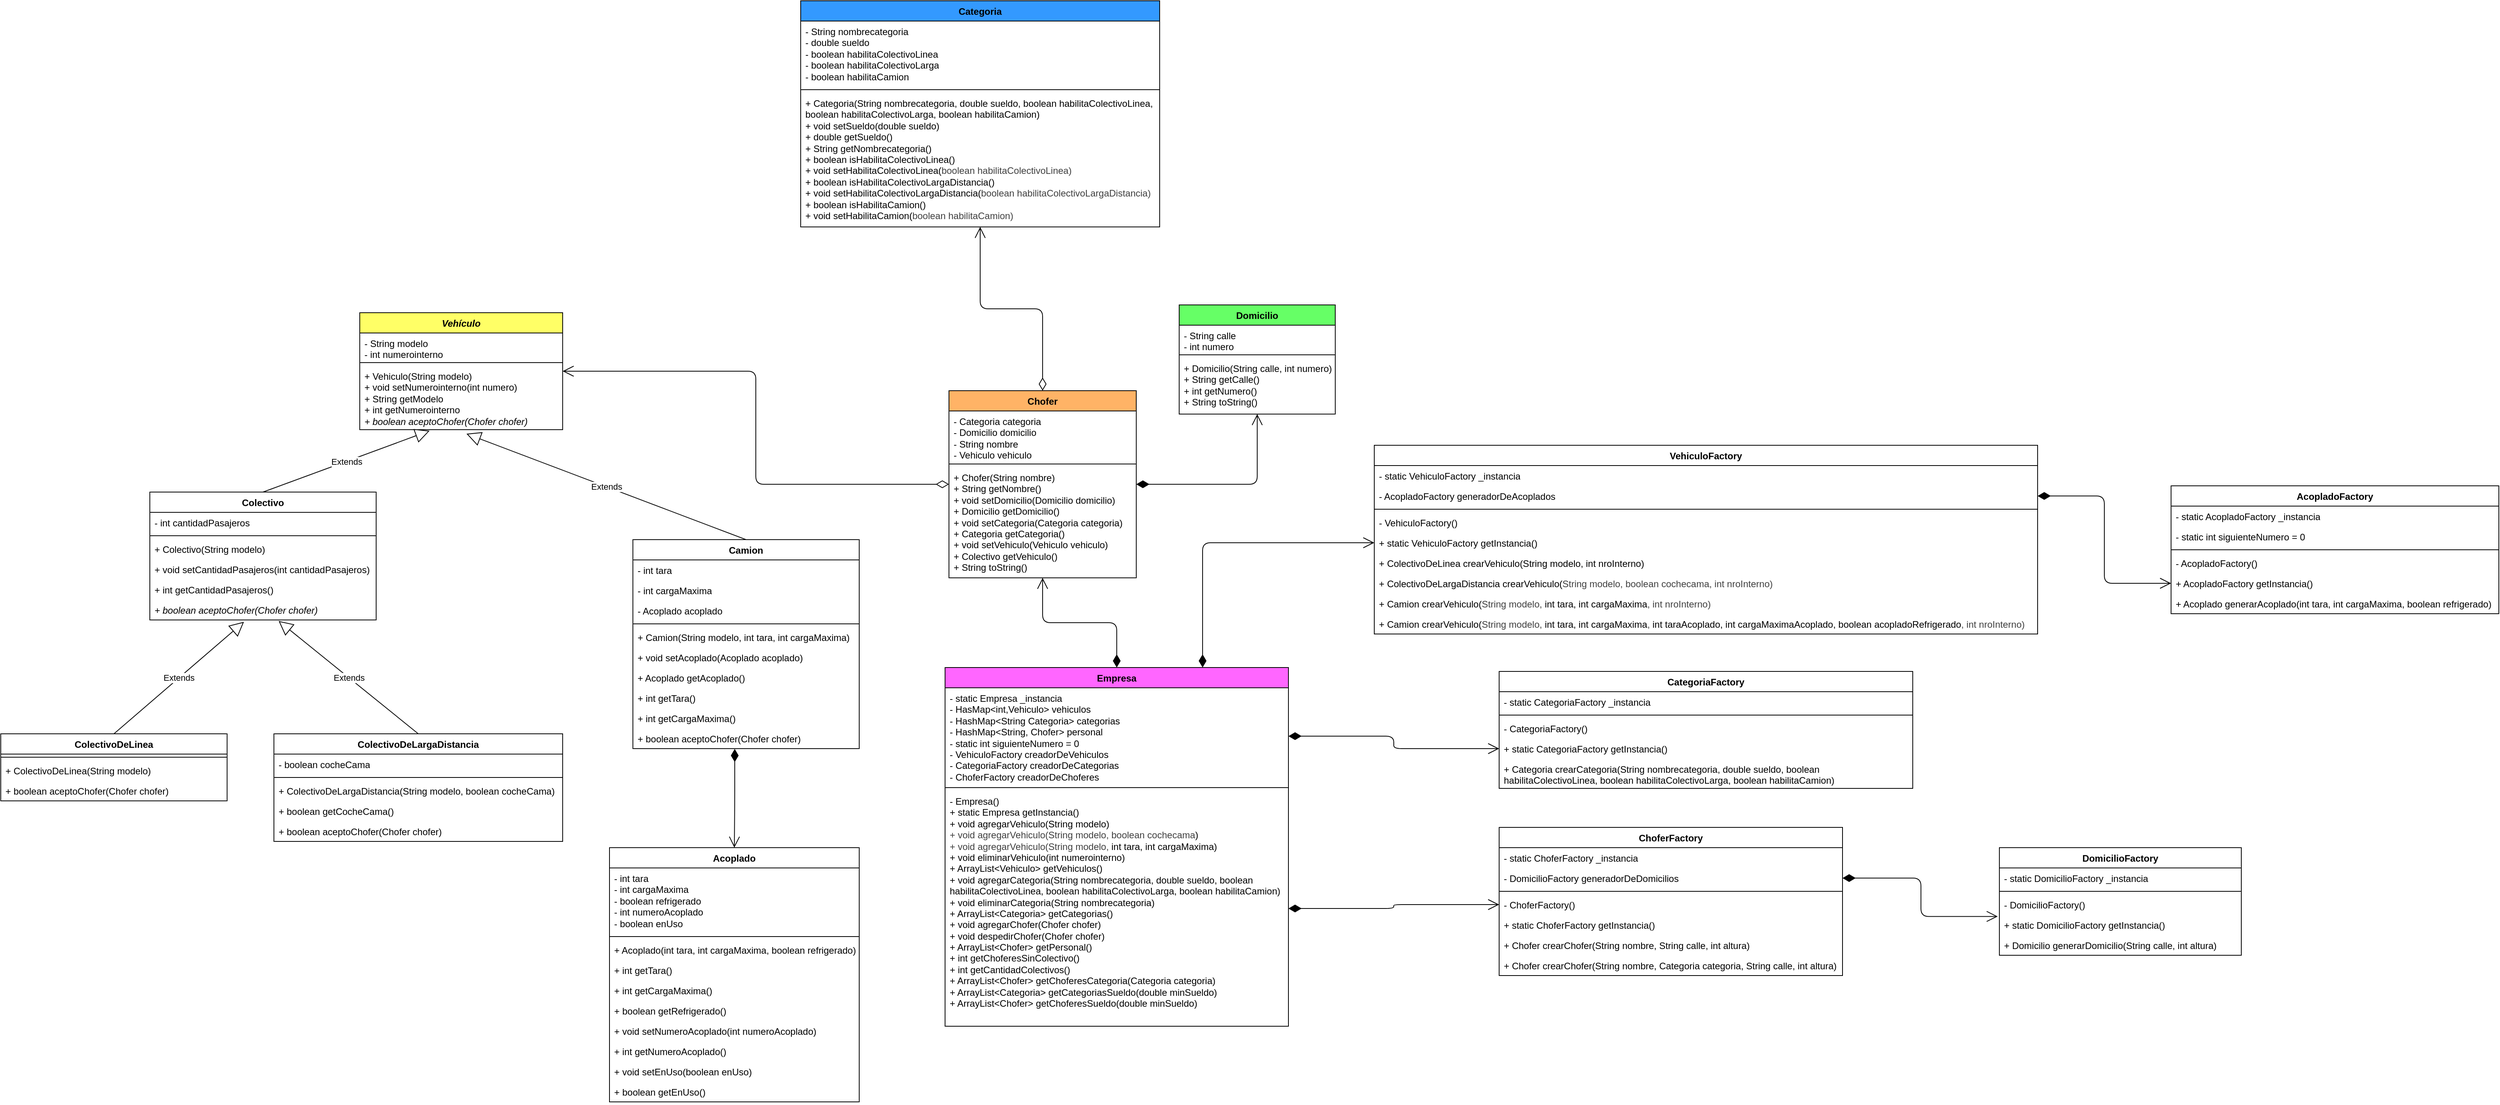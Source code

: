 <mxfile>
    <diagram id="YP5KdScuAsrjVV64DlBZ" name="Página-1">
        <mxGraphModel dx="1202" dy="1504" grid="1" gridSize="10" guides="1" tooltips="1" connect="1" arrows="1" fold="1" page="1" pageScale="1" pageWidth="827" pageHeight="1169" math="0" shadow="0">
            <root>
                <mxCell id="0"/>
                <mxCell id="1" parent="0"/>
                <mxCell id="2" value="&lt;i&gt;Vehículo&lt;/i&gt;" style="swimlane;fontStyle=1;align=center;verticalAlign=top;childLayout=stackLayout;horizontal=1;startSize=26;horizontalStack=0;resizeParent=1;resizeParentMax=0;resizeLast=0;collapsible=1;marginBottom=0;whiteSpace=wrap;html=1;fillColor=#FFFF66;" parent="1" vertex="1">
                    <mxGeometry x="-351" y="-330" width="260" height="150" as="geometry">
                        <mxRectangle x="100" y="100" width="90" height="30" as="alternateBounds"/>
                    </mxGeometry>
                </mxCell>
                <mxCell id="3" value="- String modelo&lt;div&gt;- int numerointerno&lt;/div&gt;" style="text;strokeColor=none;fillColor=none;align=left;verticalAlign=top;spacingLeft=4;spacingRight=4;overflow=hidden;rotatable=0;points=[[0,0.5],[1,0.5]];portConstraint=eastwest;whiteSpace=wrap;html=1;" parent="2" vertex="1">
                    <mxGeometry y="26" width="260" height="34" as="geometry"/>
                </mxCell>
                <mxCell id="4" value="" style="line;strokeWidth=1;fillColor=none;align=left;verticalAlign=middle;spacingTop=-1;spacingLeft=3;spacingRight=3;rotatable=0;labelPosition=right;points=[];portConstraint=eastwest;strokeColor=inherit;" parent="2" vertex="1">
                    <mxGeometry y="60" width="260" height="8" as="geometry"/>
                </mxCell>
                <mxCell id="5" value="+ Vehiculo(String modelo)&lt;div&gt;&lt;font color=&quot;#000000&quot;&gt;+ void setNumerointerno(int numero)&lt;br&gt;&lt;/font&gt;&lt;div&gt;+ String getModelo&lt;/div&gt;&lt;div&gt;+ int getNumerointerno&lt;/div&gt;&lt;/div&gt;&lt;div&gt;&lt;i&gt;+&amp;nbsp;boolean aceptoChofer(Chofer chofer)&lt;/i&gt;&lt;/div&gt;" style="text;strokeColor=none;fillColor=none;align=left;verticalAlign=top;spacingLeft=4;spacingRight=4;overflow=hidden;rotatable=0;points=[[0,0.5],[1,0.5]];portConstraint=eastwest;whiteSpace=wrap;html=1;" parent="2" vertex="1">
                    <mxGeometry y="68" width="260" height="82" as="geometry"/>
                </mxCell>
                <mxCell id="6" value="Categoria" style="swimlane;fontStyle=1;align=center;verticalAlign=top;childLayout=stackLayout;horizontal=1;startSize=26;horizontalStack=0;resizeParent=1;resizeParentMax=0;resizeLast=0;collapsible=1;marginBottom=0;whiteSpace=wrap;html=1;fillColor=#3399FF;" parent="1" vertex="1">
                    <mxGeometry x="214" y="-730" width="460" height="290" as="geometry">
                        <mxRectangle x="390" y="50" width="90" height="30" as="alternateBounds"/>
                    </mxGeometry>
                </mxCell>
                <mxCell id="7" value="- String nombrecategoria&lt;div&gt;- double sueldo&lt;/div&gt;&lt;div&gt;- boolean habilitaColectivoLinea&lt;br&gt;- boolean habilitaColectivoLarga&lt;br&gt;- boolean habilitaCamion&amp;nbsp;&lt;/div&gt;" style="text;strokeColor=none;fillColor=none;align=left;verticalAlign=top;spacingLeft=4;spacingRight=4;overflow=hidden;rotatable=0;points=[[0,0.5],[1,0.5]];portConstraint=eastwest;whiteSpace=wrap;html=1;" parent="6" vertex="1">
                    <mxGeometry y="26" width="460" height="84" as="geometry"/>
                </mxCell>
                <mxCell id="8" value="" style="line;strokeWidth=1;fillColor=none;align=left;verticalAlign=middle;spacingTop=-1;spacingLeft=3;spacingRight=3;rotatable=0;labelPosition=right;points=[];portConstraint=eastwest;strokeColor=inherit;" parent="6" vertex="1">
                    <mxGeometry y="110" width="460" height="8" as="geometry"/>
                </mxCell>
                <mxCell id="9" value="+ Categoria(String nombrecategoria, double sueldo, boolean habilitaColectivoLinea, boolean habilitaColectivoLarga, boolean habilitaCamion)&lt;div&gt;+ void setSueldo(double sueldo)&lt;/div&gt;&lt;div&gt;+ double getSueldo()&lt;/div&gt;&lt;div&gt;+ String getNombrecategoria()&lt;/div&gt;&lt;div&gt;+ boolean isHabilitaColectivoLinea()&lt;/div&gt;&lt;div&gt;+ void setHabilitaColectivoLinea(&lt;span style=&quot;color: rgb(63, 63, 63); background-color: transparent;&quot;&gt;boolean habilitaColectivoLinea)&lt;/span&gt;&lt;/div&gt;&lt;div&gt;&lt;div&gt;+ boolean isHabilitaColectivoLargaDistancia()&lt;/div&gt;&lt;div&gt;+ void setHabilitaColectivoLargaDistancia(&lt;span style=&quot;color: rgb(63, 63, 63); background-color: transparent;&quot;&gt;boolean habilitaColectivoLargaDistancia)&lt;/span&gt;&lt;/div&gt;&lt;/div&gt;&lt;div&gt;&lt;div&gt;+ boolean isHabilitaCamion()&lt;/div&gt;&lt;div&gt;+ void setHabilitaCamion(&lt;span style=&quot;color: rgb(63, 63, 63); background-color: transparent;&quot;&gt;boolean habilitaCamion)&lt;/span&gt;&lt;/div&gt;&lt;/div&gt;" style="text;strokeColor=none;fillColor=none;align=left;verticalAlign=top;spacingLeft=4;spacingRight=4;overflow=hidden;rotatable=0;points=[[0,0.5],[1,0.5]];portConstraint=eastwest;whiteSpace=wrap;html=1;" parent="6" vertex="1">
                    <mxGeometry y="118" width="460" height="172" as="geometry"/>
                </mxCell>
                <mxCell id="10" value="Domicilio" style="swimlane;fontStyle=1;align=center;verticalAlign=top;childLayout=stackLayout;horizontal=1;startSize=26;horizontalStack=0;resizeParent=1;resizeParentMax=0;resizeLast=0;collapsible=1;marginBottom=0;whiteSpace=wrap;html=1;fillColor=#66FF66;" parent="1" vertex="1">
                    <mxGeometry x="699" y="-340" width="200" height="140" as="geometry">
                        <mxRectangle x="699" y="-340" width="90" height="30" as="alternateBounds"/>
                    </mxGeometry>
                </mxCell>
                <mxCell id="11" value="- String calle&lt;div&gt;- int numero&lt;/div&gt;" style="text;strokeColor=none;fillColor=none;align=left;verticalAlign=top;spacingLeft=4;spacingRight=4;overflow=hidden;rotatable=0;points=[[0,0.5],[1,0.5]];portConstraint=eastwest;whiteSpace=wrap;html=1;" parent="10" vertex="1">
                    <mxGeometry y="26" width="200" height="34" as="geometry"/>
                </mxCell>
                <mxCell id="12" value="" style="line;strokeWidth=1;fillColor=none;align=left;verticalAlign=middle;spacingTop=-1;spacingLeft=3;spacingRight=3;rotatable=0;labelPosition=right;points=[];portConstraint=eastwest;strokeColor=inherit;" parent="10" vertex="1">
                    <mxGeometry y="60" width="200" height="8" as="geometry"/>
                </mxCell>
                <mxCell id="13" value="+ Domicilio(String calle, int numero)&lt;div&gt;+ String getCalle()&lt;/div&gt;&lt;div&gt;+ int getNumero()&lt;/div&gt;&lt;div&gt;+ String toString()&lt;/div&gt;" style="text;strokeColor=none;fillColor=none;align=left;verticalAlign=top;spacingLeft=4;spacingRight=4;overflow=hidden;rotatable=0;points=[[0,0.5],[1,0.5]];portConstraint=eastwest;whiteSpace=wrap;html=1;" parent="10" vertex="1">
                    <mxGeometry y="68" width="200" height="72" as="geometry"/>
                </mxCell>
                <mxCell id="14" value="Chofer" style="swimlane;fontStyle=1;align=center;verticalAlign=top;childLayout=stackLayout;horizontal=1;startSize=26;horizontalStack=0;resizeParent=1;resizeParentMax=0;resizeLast=0;collapsible=1;marginBottom=0;whiteSpace=wrap;html=1;fillColor=#FFB366;" parent="1" vertex="1">
                    <mxGeometry x="404" y="-230" width="240" height="240" as="geometry">
                        <mxRectangle x="404" y="-230" width="80" height="30" as="alternateBounds"/>
                    </mxGeometry>
                </mxCell>
                <mxCell id="15" value="- Categoria categoria&lt;div&gt;- Domicilio domicilio&lt;/div&gt;&lt;div&gt;- String nombre&lt;/div&gt;&lt;div&gt;- Vehiculo vehiculo&lt;/div&gt;" style="text;strokeColor=none;fillColor=none;align=left;verticalAlign=top;spacingLeft=4;spacingRight=4;overflow=hidden;rotatable=0;points=[[0,0.5],[1,0.5]];portConstraint=eastwest;whiteSpace=wrap;html=1;" parent="14" vertex="1">
                    <mxGeometry y="26" width="240" height="64" as="geometry"/>
                </mxCell>
                <mxCell id="16" value="" style="line;strokeWidth=1;fillColor=none;align=left;verticalAlign=middle;spacingTop=-1;spacingLeft=3;spacingRight=3;rotatable=0;labelPosition=right;points=[];portConstraint=eastwest;strokeColor=inherit;" parent="14" vertex="1">
                    <mxGeometry y="90" width="240" height="8" as="geometry"/>
                </mxCell>
                <mxCell id="17" value="+ Chofer(String nombre)&lt;div&gt;+ String getNombre()&lt;/div&gt;&lt;div&gt;+ void setDomicilio(Domicilio domicilio)&lt;/div&gt;&lt;div&gt;+ Domicilio getDomicilio()&lt;/div&gt;&lt;div&gt;+ void setCategoria(Categoria categoria)&lt;/div&gt;&lt;div&gt;+ Categoria getCategoria()&lt;/div&gt;&lt;div&gt;+ void setVehiculo(Vehiculo vehiculo)&lt;/div&gt;&lt;div&gt;+ Colectivo getVehiculo()&lt;/div&gt;&lt;div&gt;+ String toString()&lt;/div&gt;" style="text;strokeColor=none;fillColor=none;align=left;verticalAlign=top;spacingLeft=4;spacingRight=4;overflow=hidden;rotatable=0;points=[[0,0.5],[1,0.5]];portConstraint=eastwest;whiteSpace=wrap;html=1;" parent="14" vertex="1">
                    <mxGeometry y="98" width="240" height="142" as="geometry"/>
                </mxCell>
                <mxCell id="18" value="Empresa" style="swimlane;fontStyle=1;align=center;verticalAlign=top;childLayout=stackLayout;horizontal=1;startSize=26;horizontalStack=0;resizeParent=1;resizeParentMax=0;resizeLast=0;collapsible=1;marginBottom=0;whiteSpace=wrap;html=1;fillColor=#FF66FF;" parent="1" vertex="1">
                    <mxGeometry x="399" y="125" width="440" height="460" as="geometry">
                        <mxRectangle x="130" y="555" width="90" height="30" as="alternateBounds"/>
                    </mxGeometry>
                </mxCell>
                <mxCell id="19" value="- static Empresa _instancia&lt;div&gt;- HasMap&amp;lt;int,Vehiculo&amp;gt; vehiculos&lt;/div&gt;&lt;div&gt;- HashMap&amp;lt;String Categoria&amp;gt; categorias&lt;/div&gt;&lt;div&gt;- HashMap&amp;lt;String, Chofer&amp;gt; personal&lt;/div&gt;&lt;div&gt;- static int siguienteNumero = 0&lt;/div&gt;&lt;div&gt;- VehiculoFactory creadorDeVehiculos&lt;/div&gt;&lt;div&gt;- CategoriaFactory creadorDeCategorias&lt;/div&gt;&lt;div&gt;- ChoferFactory creadorDeChoferes&lt;/div&gt;" style="text;strokeColor=none;fillColor=none;align=left;verticalAlign=top;spacingLeft=4;spacingRight=4;overflow=hidden;rotatable=0;points=[[0,0.5],[1,0.5]];portConstraint=eastwest;whiteSpace=wrap;html=1;" parent="18" vertex="1">
                    <mxGeometry y="26" width="440" height="124" as="geometry"/>
                </mxCell>
                <mxCell id="20" value="" style="line;strokeWidth=1;fillColor=none;align=left;verticalAlign=middle;spacingTop=-1;spacingLeft=3;spacingRight=3;rotatable=0;labelPosition=right;points=[];portConstraint=eastwest;strokeColor=inherit;" parent="18" vertex="1">
                    <mxGeometry y="150" width="440" height="8" as="geometry"/>
                </mxCell>
                <mxCell id="21" value="- Empresa()&lt;div&gt;&lt;font color=&quot;#000000&quot;&gt;+ static Empresa getInstancia()&lt;br&gt;&lt;/font&gt;&lt;div&gt;+ void agregarVehiculo(String modelo)&lt;/div&gt;&lt;div&gt;&lt;span style=&quot;color: rgb(63, 63, 63);&quot;&gt;+ void agregarVehiculo(String modelo, boolean cochecama&lt;/span&gt;&lt;span style=&quot;background-color: transparent;&quot;&gt;)&lt;/span&gt;&lt;/div&gt;&lt;div&gt;&lt;span style=&quot;color: rgb(63, 63, 63);&quot;&gt;&lt;span style=&quot;color: rgb(63, 63, 63);&quot;&gt;+ void agregarVehiculo(String modelo,&amp;nbsp;&lt;span style=&quot;color: rgb(0, 0, 0);&quot;&gt;int tara, int cargaMaxima&lt;/span&gt;&lt;/span&gt;&lt;/span&gt;&lt;span style=&quot;background-color: transparent;&quot;&gt;)&lt;/span&gt;&lt;/div&gt;&lt;div&gt;+ void eliminarVehiculo(int numerointerno)&lt;/div&gt;&lt;div&gt;+ ArrayList&amp;lt;Vehiculo&amp;gt; getVehiculos()&lt;/div&gt;&lt;div&gt;+ void agregarCategoria(&lt;span style=&quot;color: rgb(0, 0, 0);&quot;&gt;String nombrecategoria, double sueldo, boolean habilitaColectivoLinea, boolean habilitaColectivoLarga, boolean habilitaCamion&lt;/span&gt;)&lt;/div&gt;&lt;div&gt;+ void eliminarCategoria(String nombrecategoria)&lt;/div&gt;&lt;div&gt;+ ArrayList&amp;lt;Categoria&amp;gt; getCategorias()&lt;/div&gt;&lt;div&gt;+ void agregarChofer(Chofer chofer)&lt;/div&gt;&lt;div&gt;+ void despedirChofer(Chofer chofer)&lt;/div&gt;&lt;div&gt;+ ArrayList&amp;lt;Chofer&amp;gt; getPersonal()&lt;/div&gt;&lt;div&gt;+ int getChoferesSinColectivo()&lt;/div&gt;&lt;div&gt;+ int getCantidadColectivos()&lt;/div&gt;&lt;div&gt;+ ArrayList&amp;lt;Chofer&amp;gt; getChoferesCategoria(Categoria categoria)&lt;/div&gt;&lt;div&gt;+ ArrayList&amp;lt;Categoria&amp;gt; getCategoriasSueldo(double minSueldo)&lt;/div&gt;&lt;div&gt;+ ArrayList&amp;lt;Chofer&amp;gt; getChoferesSueldo(double minSueldo)&lt;/div&gt;&lt;/div&gt;" style="text;strokeColor=none;fillColor=none;align=left;verticalAlign=top;spacingLeft=4;spacingRight=4;overflow=hidden;rotatable=0;points=[[0,0.5],[1,0.5]];portConstraint=eastwest;whiteSpace=wrap;html=1;" parent="18" vertex="1">
                    <mxGeometry y="158" width="440" height="302" as="geometry"/>
                </mxCell>
                <mxCell id="22" value="" style="endArrow=open;html=1;endSize=12;startArrow=diamondThin;startSize=14;startFill=0;edgeStyle=orthogonalEdgeStyle;align=left;verticalAlign=bottom;entryX=0.5;entryY=1;entryDx=0;entryDy=0;exitX=0.5;exitY=0;exitDx=0;exitDy=0;" parent="1" source="14" target="6" edge="1">
                    <mxGeometry x="-1" y="3" relative="1" as="geometry">
                        <mxPoint x="359" y="-260" as="sourcePoint"/>
                        <mxPoint x="399" y="-190" as="targetPoint"/>
                    </mxGeometry>
                </mxCell>
                <mxCell id="23" value="" style="endArrow=open;html=1;endSize=12;startArrow=diamondThin;startSize=14;startFill=0;edgeStyle=orthogonalEdgeStyle;align=left;verticalAlign=bottom;entryX=1;entryY=0.5;entryDx=0;entryDy=0;exitX=0;exitY=0.5;exitDx=0;exitDy=0;" parent="1" source="14" target="2" edge="1">
                    <mxGeometry x="-1" y="3" relative="1" as="geometry">
                        <mxPoint x="79" y="-190" as="sourcePoint"/>
                        <mxPoint x="239" y="-190" as="targetPoint"/>
                    </mxGeometry>
                </mxCell>
                <mxCell id="24" value="" style="endArrow=open;html=1;endSize=12;startArrow=diamondThin;startSize=14;startFill=1;edgeStyle=orthogonalEdgeStyle;align=left;verticalAlign=bottom;entryX=0.5;entryY=1;entryDx=0;entryDy=0;exitX=1;exitY=0.5;exitDx=0;exitDy=0;" parent="1" source="14" target="10" edge="1">
                    <mxGeometry x="-1" y="3" relative="1" as="geometry">
                        <mxPoint x="339" y="-190" as="sourcePoint"/>
                        <mxPoint x="499" y="-190" as="targetPoint"/>
                    </mxGeometry>
                </mxCell>
                <mxCell id="25" value="" style="endArrow=open;html=1;endSize=12;startArrow=diamondThin;startSize=14;startFill=1;edgeStyle=orthogonalEdgeStyle;align=left;verticalAlign=bottom;exitX=0.5;exitY=0;exitDx=0;exitDy=0;entryX=0.5;entryY=1;entryDx=0;entryDy=0;" parent="1" source="18" target="14" edge="1">
                    <mxGeometry x="-1" y="3" relative="1" as="geometry">
                        <mxPoint x="219" y="-230" as="sourcePoint"/>
                        <mxPoint x="379" y="-230" as="targetPoint"/>
                    </mxGeometry>
                </mxCell>
                <mxCell id="26" value="ColectivoDeLinea" style="swimlane;fontStyle=1;align=center;verticalAlign=top;childLayout=stackLayout;horizontal=1;startSize=26;horizontalStack=0;resizeParent=1;resizeParentMax=0;resizeLast=0;collapsible=1;marginBottom=0;whiteSpace=wrap;html=1;" parent="1" vertex="1">
                    <mxGeometry x="-811" y="210" width="290" height="86" as="geometry"/>
                </mxCell>
                <mxCell id="28" value="" style="line;strokeWidth=1;fillColor=none;align=left;verticalAlign=middle;spacingTop=-1;spacingLeft=3;spacingRight=3;rotatable=0;labelPosition=right;points=[];portConstraint=eastwest;strokeColor=inherit;" parent="26" vertex="1">
                    <mxGeometry y="26" width="290" height="8" as="geometry"/>
                </mxCell>
                <mxCell id="31" value="+ ColectivoDeLinea(String modelo)" style="text;strokeColor=none;fillColor=none;align=left;verticalAlign=top;spacingLeft=4;spacingRight=4;overflow=hidden;rotatable=0;points=[[0,0.5],[1,0.5]];portConstraint=eastwest;whiteSpace=wrap;html=1;" parent="26" vertex="1">
                    <mxGeometry y="34" width="290" height="26" as="geometry"/>
                </mxCell>
                <mxCell id="29" value="+ boolean aceptoChofer(Chofer chofer)" style="text;strokeColor=none;fillColor=none;align=left;verticalAlign=top;spacingLeft=4;spacingRight=4;overflow=hidden;rotatable=0;points=[[0,0.5],[1,0.5]];portConstraint=eastwest;whiteSpace=wrap;html=1;" parent="26" vertex="1">
                    <mxGeometry y="60" width="290" height="26" as="geometry"/>
                </mxCell>
                <mxCell id="30" value="Extends" style="endArrow=block;endSize=16;endFill=0;html=1;exitX=0.5;exitY=0;exitDx=0;exitDy=0;entryX=0.416;entryY=1.091;entryDx=0;entryDy=0;entryPerimeter=0;" parent="1" source="26" target="122" edge="1">
                    <mxGeometry width="160" relative="1" as="geometry">
                        <mxPoint x="-281" y="-110" as="sourcePoint"/>
                        <mxPoint x="-620" y="50" as="targetPoint"/>
                    </mxGeometry>
                </mxCell>
                <mxCell id="34" value="ColectivoDeLargaDistancia" style="swimlane;fontStyle=1;align=center;verticalAlign=top;childLayout=stackLayout;horizontal=1;startSize=26;horizontalStack=0;resizeParent=1;resizeParentMax=0;resizeLast=0;collapsible=1;marginBottom=0;whiteSpace=wrap;html=1;" parent="1" vertex="1">
                    <mxGeometry x="-461" y="210" width="370" height="138" as="geometry"/>
                </mxCell>
                <mxCell id="35" value="- boolean cocheCama" style="text;strokeColor=none;fillColor=none;align=left;verticalAlign=top;spacingLeft=4;spacingRight=4;overflow=hidden;rotatable=0;points=[[0,0.5],[1,0.5]];portConstraint=eastwest;whiteSpace=wrap;html=1;" parent="34" vertex="1">
                    <mxGeometry y="26" width="370" height="26" as="geometry"/>
                </mxCell>
                <mxCell id="36" value="" style="line;strokeWidth=1;fillColor=none;align=left;verticalAlign=middle;spacingTop=-1;spacingLeft=3;spacingRight=3;rotatable=0;labelPosition=right;points=[];portConstraint=eastwest;strokeColor=inherit;" parent="34" vertex="1">
                    <mxGeometry y="52" width="370" height="8" as="geometry"/>
                </mxCell>
                <mxCell id="37" value="+ ColectivoDeLargaDistancia(String modelo, boolean cocheCama)" style="text;strokeColor=none;fillColor=none;align=left;verticalAlign=top;spacingLeft=4;spacingRight=4;overflow=hidden;rotatable=0;points=[[0,0.5],[1,0.5]];portConstraint=eastwest;whiteSpace=wrap;html=1;" parent="34" vertex="1">
                    <mxGeometry y="60" width="370" height="26" as="geometry"/>
                </mxCell>
                <mxCell id="44" value="&lt;span style=&quot;color: rgb(0, 0, 0);&quot;&gt;+ boolean getCocheCama()&lt;/span&gt;" style="text;strokeColor=none;fillColor=none;align=left;verticalAlign=top;spacingLeft=4;spacingRight=4;overflow=hidden;rotatable=0;points=[[0,0.5],[1,0.5]];portConstraint=eastwest;whiteSpace=wrap;html=1;" parent="34" vertex="1">
                    <mxGeometry y="86" width="370" height="26" as="geometry"/>
                </mxCell>
                <mxCell id="40" value="+ boolean aceptoChofer(Chofer chofer)" style="text;strokeColor=none;fillColor=none;align=left;verticalAlign=top;spacingLeft=4;spacingRight=4;overflow=hidden;rotatable=0;points=[[0,0.5],[1,0.5]];portConstraint=eastwest;whiteSpace=wrap;html=1;" parent="34" vertex="1">
                    <mxGeometry y="112" width="370" height="26" as="geometry"/>
                </mxCell>
                <mxCell id="41" value="Extends" style="endArrow=block;endSize=16;endFill=0;html=1;exitX=0.5;exitY=0;exitDx=0;exitDy=0;entryX=0.569;entryY=1.048;entryDx=0;entryDy=0;entryPerimeter=0;" parent="1" source="34" target="122" edge="1">
                    <mxGeometry width="160" relative="1" as="geometry">
                        <mxPoint x="-351" y="-90" as="sourcePoint"/>
                        <mxPoint x="-370" y="50" as="targetPoint"/>
                    </mxGeometry>
                </mxCell>
                <mxCell id="45" value="Camion" style="swimlane;fontStyle=1;align=center;verticalAlign=top;childLayout=stackLayout;horizontal=1;startSize=26;horizontalStack=0;resizeParent=1;resizeParentMax=0;resizeLast=0;collapsible=1;marginBottom=0;whiteSpace=wrap;html=1;" parent="1" vertex="1">
                    <mxGeometry x="-1" y="-39" width="290" height="268" as="geometry"/>
                </mxCell>
                <mxCell id="46" value="- int tara" style="text;strokeColor=none;fillColor=none;align=left;verticalAlign=top;spacingLeft=4;spacingRight=4;overflow=hidden;rotatable=0;points=[[0,0.5],[1,0.5]];portConstraint=eastwest;whiteSpace=wrap;html=1;" parent="45" vertex="1">
                    <mxGeometry y="26" width="290" height="26" as="geometry"/>
                </mxCell>
                <mxCell id="49" value="- int cargaMaxima" style="text;strokeColor=none;fillColor=none;align=left;verticalAlign=top;spacingLeft=4;spacingRight=4;overflow=hidden;rotatable=0;points=[[0,0.5],[1,0.5]];portConstraint=eastwest;whiteSpace=wrap;html=1;" parent="45" vertex="1">
                    <mxGeometry y="52" width="290" height="26" as="geometry"/>
                </mxCell>
                <mxCell id="51" value="- Acoplado acoplado" style="text;strokeColor=none;fillColor=none;align=left;verticalAlign=top;spacingLeft=4;spacingRight=4;overflow=hidden;rotatable=0;points=[[0,0.5],[1,0.5]];portConstraint=eastwest;whiteSpace=wrap;html=1;" parent="45" vertex="1">
                    <mxGeometry y="78" width="290" height="26" as="geometry"/>
                </mxCell>
                <mxCell id="47" value="" style="line;strokeWidth=1;fillColor=none;align=left;verticalAlign=middle;spacingTop=-1;spacingLeft=3;spacingRight=3;rotatable=0;labelPosition=right;points=[];portConstraint=eastwest;strokeColor=inherit;" parent="45" vertex="1">
                    <mxGeometry y="104" width="290" height="8" as="geometry"/>
                </mxCell>
                <mxCell id="48" value="+ Camion(String modelo, int tara, int cargaMaxima)" style="text;strokeColor=none;fillColor=none;align=left;verticalAlign=top;spacingLeft=4;spacingRight=4;overflow=hidden;rotatable=0;points=[[0,0.5],[1,0.5]];portConstraint=eastwest;whiteSpace=wrap;html=1;" parent="45" vertex="1">
                    <mxGeometry y="112" width="290" height="26" as="geometry"/>
                </mxCell>
                <mxCell id="58" value="+ void setAcoplado(Acoplado acoplado)" style="text;strokeColor=none;fillColor=none;align=left;verticalAlign=top;spacingLeft=4;spacingRight=4;overflow=hidden;rotatable=0;points=[[0,0.5],[1,0.5]];portConstraint=eastwest;whiteSpace=wrap;html=1;" parent="45" vertex="1">
                    <mxGeometry y="138" width="290" height="26" as="geometry"/>
                </mxCell>
                <mxCell id="60" value="+ Acoplado getAcoplado()" style="text;strokeColor=none;fillColor=none;align=left;verticalAlign=top;spacingLeft=4;spacingRight=4;overflow=hidden;rotatable=0;points=[[0,0.5],[1,0.5]];portConstraint=eastwest;whiteSpace=wrap;html=1;" parent="45" vertex="1">
                    <mxGeometry y="164" width="290" height="26" as="geometry"/>
                </mxCell>
                <mxCell id="61" value="+ int getTara()" style="text;strokeColor=none;fillColor=none;align=left;verticalAlign=top;spacingLeft=4;spacingRight=4;overflow=hidden;rotatable=0;points=[[0,0.5],[1,0.5]];portConstraint=eastwest;whiteSpace=wrap;html=1;" parent="45" vertex="1">
                    <mxGeometry y="190" width="290" height="26" as="geometry"/>
                </mxCell>
                <mxCell id="64" value="+ int getCargaMaxima()" style="text;strokeColor=none;fillColor=none;align=left;verticalAlign=top;spacingLeft=4;spacingRight=4;overflow=hidden;rotatable=0;points=[[0,0.5],[1,0.5]];portConstraint=eastwest;whiteSpace=wrap;html=1;" parent="45" vertex="1">
                    <mxGeometry y="216" width="290" height="26" as="geometry"/>
                </mxCell>
                <mxCell id="63" value="&lt;span style=&quot;color: rgb(0, 0, 0);&quot;&gt;+ boolean aceptoChofer(Chofer chofer)&lt;/span&gt;" style="text;strokeColor=none;fillColor=none;align=left;verticalAlign=top;spacingLeft=4;spacingRight=4;overflow=hidden;rotatable=0;points=[[0,0.5],[1,0.5]];portConstraint=eastwest;whiteSpace=wrap;html=1;" parent="45" vertex="1">
                    <mxGeometry y="242" width="290" height="26" as="geometry"/>
                </mxCell>
                <mxCell id="52" value="Extends" style="endArrow=block;endSize=16;endFill=0;html=1;exitX=0.5;exitY=0;exitDx=0;exitDy=0;entryX=0.526;entryY=1.064;entryDx=0;entryDy=0;entryPerimeter=0;" parent="1" source="45" target="5" edge="1">
                    <mxGeometry width="160" relative="1" as="geometry">
                        <mxPoint x="9" y="-160" as="sourcePoint"/>
                        <mxPoint x="169" y="-160" as="targetPoint"/>
                    </mxGeometry>
                </mxCell>
                <mxCell id="53" value="Acoplado" style="swimlane;fontStyle=1;align=center;verticalAlign=top;childLayout=stackLayout;horizontal=1;startSize=26;horizontalStack=0;resizeParent=1;resizeParentMax=0;resizeLast=0;collapsible=1;marginBottom=0;whiteSpace=wrap;html=1;" parent="1" vertex="1">
                    <mxGeometry x="-31" y="356" width="320" height="326" as="geometry"/>
                </mxCell>
                <mxCell id="54" value="- int tara&lt;div&gt;- int cargaMaxima&lt;br&gt;- boolean refrigerado&lt;br&gt;- int numeroAcoplado&lt;br&gt;- boolean enUso&lt;br&gt;&lt;/div&gt;" style="text;strokeColor=none;fillColor=none;align=left;verticalAlign=top;spacingLeft=4;spacingRight=4;overflow=hidden;rotatable=0;points=[[0,0.5],[1,0.5]];portConstraint=eastwest;whiteSpace=wrap;html=1;" parent="53" vertex="1">
                    <mxGeometry y="26" width="320" height="84" as="geometry"/>
                </mxCell>
                <mxCell id="55" value="" style="line;strokeWidth=1;fillColor=none;align=left;verticalAlign=middle;spacingTop=-1;spacingLeft=3;spacingRight=3;rotatable=0;labelPosition=right;points=[];portConstraint=eastwest;strokeColor=inherit;" parent="53" vertex="1">
                    <mxGeometry y="110" width="320" height="8" as="geometry"/>
                </mxCell>
                <mxCell id="65" value="+ Acoplado(int tara, int cargaMaxima, boolean refrigerado)" style="text;strokeColor=none;fillColor=none;align=left;verticalAlign=top;spacingLeft=4;spacingRight=4;overflow=hidden;rotatable=0;points=[[0,0.5],[1,0.5]];portConstraint=eastwest;whiteSpace=wrap;html=1;" parent="53" vertex="1">
                    <mxGeometry y="118" width="320" height="26" as="geometry"/>
                </mxCell>
                <mxCell id="66" value="+ int getTara()" style="text;strokeColor=none;fillColor=none;align=left;verticalAlign=top;spacingLeft=4;spacingRight=4;overflow=hidden;rotatable=0;points=[[0,0.5],[1,0.5]];portConstraint=eastwest;whiteSpace=wrap;html=1;" parent="53" vertex="1">
                    <mxGeometry y="144" width="320" height="26" as="geometry"/>
                </mxCell>
                <mxCell id="67" value="+ int getCargaMaxima()" style="text;strokeColor=none;fillColor=none;align=left;verticalAlign=top;spacingLeft=4;spacingRight=4;overflow=hidden;rotatable=0;points=[[0,0.5],[1,0.5]];portConstraint=eastwest;whiteSpace=wrap;html=1;" parent="53" vertex="1">
                    <mxGeometry y="170" width="320" height="26" as="geometry"/>
                </mxCell>
                <mxCell id="68" value="+ boolean getRefrigerado()" style="text;strokeColor=none;fillColor=none;align=left;verticalAlign=top;spacingLeft=4;spacingRight=4;overflow=hidden;rotatable=0;points=[[0,0.5],[1,0.5]];portConstraint=eastwest;whiteSpace=wrap;html=1;" parent="53" vertex="1">
                    <mxGeometry y="196" width="320" height="26" as="geometry"/>
                </mxCell>
                <mxCell id="69" value="+ void setNumeroAcoplado(int numeroAcoplado)" style="text;strokeColor=none;fillColor=none;align=left;verticalAlign=top;spacingLeft=4;spacingRight=4;overflow=hidden;rotatable=0;points=[[0,0.5],[1,0.5]];portConstraint=eastwest;whiteSpace=wrap;html=1;" parent="53" vertex="1">
                    <mxGeometry y="222" width="320" height="26" as="geometry"/>
                </mxCell>
                <mxCell id="70" value="+ int getNumeroAcoplado()" style="text;strokeColor=none;fillColor=none;align=left;verticalAlign=top;spacingLeft=4;spacingRight=4;overflow=hidden;rotatable=0;points=[[0,0.5],[1,0.5]];portConstraint=eastwest;whiteSpace=wrap;html=1;" parent="53" vertex="1">
                    <mxGeometry y="248" width="320" height="26" as="geometry"/>
                </mxCell>
                <mxCell id="71" value="+ void setEnUso(boolean enUso)" style="text;strokeColor=none;fillColor=none;align=left;verticalAlign=top;spacingLeft=4;spacingRight=4;overflow=hidden;rotatable=0;points=[[0,0.5],[1,0.5]];portConstraint=eastwest;whiteSpace=wrap;html=1;" parent="53" vertex="1">
                    <mxGeometry y="274" width="320" height="26" as="geometry"/>
                </mxCell>
                <mxCell id="56" value="+ boolean getEnUso()" style="text;strokeColor=none;fillColor=none;align=left;verticalAlign=top;spacingLeft=4;spacingRight=4;overflow=hidden;rotatable=0;points=[[0,0.5],[1,0.5]];portConstraint=eastwest;whiteSpace=wrap;html=1;" parent="53" vertex="1">
                    <mxGeometry y="300" width="320" height="26" as="geometry"/>
                </mxCell>
                <mxCell id="57" value="" style="endArrow=open;html=1;endSize=12;startArrow=diamondThin;startSize=14;startFill=1;edgeStyle=orthogonalEdgeStyle;align=left;verticalAlign=bottom;entryX=0.5;entryY=0;entryDx=0;entryDy=0;exitX=0.45;exitY=1.013;exitDx=0;exitDy=0;exitPerimeter=0;" parent="1" source="63" target="53" edge="1">
                    <mxGeometry x="-1" y="3" relative="1" as="geometry">
                        <mxPoint x="119" y="280" as="sourcePoint"/>
                        <mxPoint x="179" y="140" as="targetPoint"/>
                    </mxGeometry>
                </mxCell>
                <mxCell id="72" value="VehiculoFactory" style="swimlane;fontStyle=1;align=center;verticalAlign=top;childLayout=stackLayout;horizontal=1;startSize=26;horizontalStack=0;resizeParent=1;resizeParentMax=0;resizeLast=0;collapsible=1;marginBottom=0;whiteSpace=wrap;html=1;" parent="1" vertex="1">
                    <mxGeometry x="949" y="-160" width="850" height="242" as="geometry"/>
                </mxCell>
                <mxCell id="73" value="- static VehiculoFactory _instancia" style="text;strokeColor=none;fillColor=none;align=left;verticalAlign=top;spacingLeft=4;spacingRight=4;overflow=hidden;rotatable=0;points=[[0,0.5],[1,0.5]];portConstraint=eastwest;whiteSpace=wrap;html=1;" parent="72" vertex="1">
                    <mxGeometry y="26" width="850" height="26" as="geometry"/>
                </mxCell>
                <mxCell id="105" value="- AcopladoFactory generadorDeAcoplados" style="text;strokeColor=none;fillColor=none;align=left;verticalAlign=top;spacingLeft=4;spacingRight=4;overflow=hidden;rotatable=0;points=[[0,0.5],[1,0.5]];portConstraint=eastwest;whiteSpace=wrap;html=1;" parent="72" vertex="1">
                    <mxGeometry y="52" width="850" height="26" as="geometry"/>
                </mxCell>
                <mxCell id="74" value="" style="line;strokeWidth=1;fillColor=none;align=left;verticalAlign=middle;spacingTop=-1;spacingLeft=3;spacingRight=3;rotatable=0;labelPosition=right;points=[];portConstraint=eastwest;strokeColor=inherit;" parent="72" vertex="1">
                    <mxGeometry y="78" width="850" height="8" as="geometry"/>
                </mxCell>
                <mxCell id="75" value="- VehiculoFactory()" style="text;strokeColor=none;fillColor=none;align=left;verticalAlign=top;spacingLeft=4;spacingRight=4;overflow=hidden;rotatable=0;points=[[0,0.5],[1,0.5]];portConstraint=eastwest;whiteSpace=wrap;html=1;" parent="72" vertex="1">
                    <mxGeometry y="86" width="850" height="26" as="geometry"/>
                </mxCell>
                <mxCell id="76" value="+ static VehiculoFactory getInstancia()" style="text;strokeColor=none;fillColor=none;align=left;verticalAlign=top;spacingLeft=4;spacingRight=4;overflow=hidden;rotatable=0;points=[[0,0.5],[1,0.5]];portConstraint=eastwest;whiteSpace=wrap;html=1;" parent="72" vertex="1">
                    <mxGeometry y="112" width="850" height="26" as="geometry"/>
                </mxCell>
                <mxCell id="77" value="+ ColectivoDeLinea crearVehiculo(String modelo, int nroInterno)" style="text;strokeColor=none;fillColor=none;align=left;verticalAlign=top;spacingLeft=4;spacingRight=4;overflow=hidden;rotatable=0;points=[[0,0.5],[1,0.5]];portConstraint=eastwest;whiteSpace=wrap;html=1;" parent="72" vertex="1">
                    <mxGeometry y="138" width="850" height="26" as="geometry"/>
                </mxCell>
                <mxCell id="78" value="+ ColectivoDeLargaDistancia crearVehiculo(&lt;span style=&quot;color: rgb(63, 63, 63);&quot;&gt;String modelo, boolean cochecama&lt;/span&gt;&lt;span style=&quot;background-color: transparent; color: rgb(63, 63, 63);&quot;&gt;, int nroInterno&lt;/span&gt;&lt;span style=&quot;color: rgb(63, 63, 63); background-color: transparent;&quot;&gt;)&lt;/span&gt;" style="text;strokeColor=none;fillColor=none;align=left;verticalAlign=top;spacingLeft=4;spacingRight=4;overflow=hidden;rotatable=0;points=[[0,0.5],[1,0.5]];portConstraint=eastwest;whiteSpace=wrap;html=1;" parent="72" vertex="1">
                    <mxGeometry y="164" width="850" height="26" as="geometry"/>
                </mxCell>
                <mxCell id="79" value="+ Camion crearVehiculo(&lt;span style=&quot;color: rgb(63, 63, 63);&quot;&gt;String modelo,&lt;/span&gt;&lt;span style=&quot;color: rgb(63, 63, 63); background-color: transparent;&quot;&gt;&lt;span style=&quot;color: rgb(63, 63, 63);&quot;&gt;&lt;span style=&quot;color: rgb(63, 63, 63);&quot;&gt;&amp;nbsp;&lt;span style=&quot;color: rgb(0, 0, 0);&quot;&gt;int tara, int cargaMaxima&lt;/span&gt;&lt;/span&gt;&lt;/span&gt;&lt;span style=&quot;background-color: transparent; color: rgb(63, 63, 63);&quot;&gt;, int nroInterno&lt;/span&gt;)&lt;/span&gt;" style="text;strokeColor=none;fillColor=none;align=left;verticalAlign=top;spacingLeft=4;spacingRight=4;overflow=hidden;rotatable=0;points=[[0,0.5],[1,0.5]];portConstraint=eastwest;whiteSpace=wrap;html=1;" parent="72" vertex="1">
                    <mxGeometry y="190" width="850" height="26" as="geometry"/>
                </mxCell>
                <mxCell id="106" value="+ Camion crearVehiculo(&lt;span style=&quot;color: rgb(63, 63, 63);&quot;&gt;String modelo,&lt;/span&gt;&lt;span style=&quot;color: rgb(63, 63, 63); background-color: transparent;&quot;&gt;&lt;span style=&quot;color: rgb(63, 63, 63);&quot;&gt;&lt;span style=&quot;color: rgb(63, 63, 63);&quot;&gt;&amp;nbsp;&lt;span style=&quot;color: rgb(0, 0, 0);&quot;&gt;int tara, int cargaMaxima&lt;/span&gt;&lt;/span&gt;&lt;/span&gt;&lt;span style=&quot;background-color: transparent; color: rgb(63, 63, 63);&quot;&gt;,&amp;nbsp;&lt;span style=&quot;color: rgb(0, 0, 0);&quot;&gt;int taraAcoplado, int cargaMaximaAcoplado, boolean acopladoRefrigerado&lt;/span&gt;, int nroInterno&lt;/span&gt;)&lt;/span&gt;" style="text;strokeColor=none;fillColor=none;align=left;verticalAlign=top;spacingLeft=4;spacingRight=4;overflow=hidden;rotatable=0;points=[[0,0.5],[1,0.5]];portConstraint=eastwest;whiteSpace=wrap;html=1;" parent="72" vertex="1">
                    <mxGeometry y="216" width="850" height="26" as="geometry"/>
                </mxCell>
                <mxCell id="80" value="" style="endArrow=open;html=1;endSize=12;startArrow=diamondThin;startSize=14;startFill=1;edgeStyle=orthogonalEdgeStyle;align=left;verticalAlign=bottom;entryX=0;entryY=0.5;entryDx=0;entryDy=0;exitX=0.75;exitY=0;exitDx=0;exitDy=0;" parent="1" source="18" target="76" edge="1">
                    <mxGeometry x="-1" y="3" relative="1" as="geometry">
                        <mxPoint x="759" y="40" as="sourcePoint"/>
                        <mxPoint x="929" y="-30" as="targetPoint"/>
                    </mxGeometry>
                </mxCell>
                <mxCell id="81" value="CategoriaFactory" style="swimlane;fontStyle=1;align=center;verticalAlign=top;childLayout=stackLayout;horizontal=1;startSize=26;horizontalStack=0;resizeParent=1;resizeParentMax=0;resizeLast=0;collapsible=1;marginBottom=0;whiteSpace=wrap;html=1;" parent="1" vertex="1">
                    <mxGeometry x="1109" y="130" width="530" height="150" as="geometry"/>
                </mxCell>
                <mxCell id="82" value="- static CategoriaFactory _instancia" style="text;strokeColor=none;fillColor=none;align=left;verticalAlign=top;spacingLeft=4;spacingRight=4;overflow=hidden;rotatable=0;points=[[0,0.5],[1,0.5]];portConstraint=eastwest;whiteSpace=wrap;html=1;" parent="81" vertex="1">
                    <mxGeometry y="26" width="530" height="26" as="geometry"/>
                </mxCell>
                <mxCell id="83" value="" style="line;strokeWidth=1;fillColor=none;align=left;verticalAlign=middle;spacingTop=-1;spacingLeft=3;spacingRight=3;rotatable=0;labelPosition=right;points=[];portConstraint=eastwest;strokeColor=inherit;" parent="81" vertex="1">
                    <mxGeometry y="52" width="530" height="8" as="geometry"/>
                </mxCell>
                <mxCell id="84" value="- CategoriaFactory()" style="text;strokeColor=none;fillColor=none;align=left;verticalAlign=top;spacingLeft=4;spacingRight=4;overflow=hidden;rotatable=0;points=[[0,0.5],[1,0.5]];portConstraint=eastwest;whiteSpace=wrap;html=1;" parent="81" vertex="1">
                    <mxGeometry y="60" width="530" height="26" as="geometry"/>
                </mxCell>
                <mxCell id="85" value="+ static CategoriaFactory getInstancia()" style="text;strokeColor=none;fillColor=none;align=left;verticalAlign=top;spacingLeft=4;spacingRight=4;overflow=hidden;rotatable=0;points=[[0,0.5],[1,0.5]];portConstraint=eastwest;whiteSpace=wrap;html=1;" parent="81" vertex="1">
                    <mxGeometry y="86" width="530" height="26" as="geometry"/>
                </mxCell>
                <mxCell id="86" value="+ Categoria crearCategoria(&lt;span style=&quot;color: rgb(0, 0, 0);&quot;&gt;String nombrecategoria, double sueldo, boolean habilitaColectivoLinea, boolean habilitaColectivoLarga, boolean habilitaCamion)&lt;/span&gt;" style="text;strokeColor=none;fillColor=none;align=left;verticalAlign=top;spacingLeft=4;spacingRight=4;overflow=hidden;rotatable=0;points=[[0,0.5],[1,0.5]];portConstraint=eastwest;whiteSpace=wrap;html=1;" parent="81" vertex="1">
                    <mxGeometry y="112" width="530" height="38" as="geometry"/>
                </mxCell>
                <mxCell id="87" value="" style="endArrow=open;html=1;endSize=12;startArrow=diamondThin;startSize=14;startFill=1;edgeStyle=orthogonalEdgeStyle;align=left;verticalAlign=bottom;exitX=1;exitY=0.5;exitDx=0;exitDy=0;entryX=0;entryY=0.5;entryDx=0;entryDy=0;" parent="1" source="19" target="85" edge="1">
                    <mxGeometry x="-1" y="3" relative="1" as="geometry">
                        <mxPoint x="940" y="270" as="sourcePoint"/>
                        <mxPoint x="1100" y="270" as="targetPoint"/>
                    </mxGeometry>
                </mxCell>
                <mxCell id="88" value="ChoferFactory" style="swimlane;fontStyle=1;align=center;verticalAlign=top;childLayout=stackLayout;horizontal=1;startSize=26;horizontalStack=0;resizeParent=1;resizeParentMax=0;resizeLast=0;collapsible=1;marginBottom=0;whiteSpace=wrap;html=1;" parent="1" vertex="1">
                    <mxGeometry x="1109" y="330" width="440" height="190" as="geometry"/>
                </mxCell>
                <mxCell id="89" value="- static ChoferFactory _instancia" style="text;strokeColor=none;fillColor=none;align=left;verticalAlign=top;spacingLeft=4;spacingRight=4;overflow=hidden;rotatable=0;points=[[0,0.5],[1,0.5]];portConstraint=eastwest;whiteSpace=wrap;html=1;" parent="88" vertex="1">
                    <mxGeometry y="26" width="440" height="26" as="geometry"/>
                </mxCell>
                <mxCell id="92" value="- DomicilioFactory generadorDeDomicilios" style="text;strokeColor=none;fillColor=none;align=left;verticalAlign=top;spacingLeft=4;spacingRight=4;overflow=hidden;rotatable=0;points=[[0,0.5],[1,0.5]];portConstraint=eastwest;whiteSpace=wrap;html=1;" parent="88" vertex="1">
                    <mxGeometry y="52" width="440" height="26" as="geometry"/>
                </mxCell>
                <mxCell id="90" value="" style="line;strokeWidth=1;fillColor=none;align=left;verticalAlign=middle;spacingTop=-1;spacingLeft=3;spacingRight=3;rotatable=0;labelPosition=right;points=[];portConstraint=eastwest;strokeColor=inherit;" parent="88" vertex="1">
                    <mxGeometry y="78" width="440" height="8" as="geometry"/>
                </mxCell>
                <mxCell id="91" value="- ChoferFactory()" style="text;strokeColor=none;fillColor=none;align=left;verticalAlign=top;spacingLeft=4;spacingRight=4;overflow=hidden;rotatable=0;points=[[0,0.5],[1,0.5]];portConstraint=eastwest;whiteSpace=wrap;html=1;" parent="88" vertex="1">
                    <mxGeometry y="86" width="440" height="26" as="geometry"/>
                </mxCell>
                <mxCell id="93" value="+ static ChoferFactory getInstancia()" style="text;strokeColor=none;fillColor=none;align=left;verticalAlign=top;spacingLeft=4;spacingRight=4;overflow=hidden;rotatable=0;points=[[0,0.5],[1,0.5]];portConstraint=eastwest;whiteSpace=wrap;html=1;" parent="88" vertex="1">
                    <mxGeometry y="112" width="440" height="26" as="geometry"/>
                </mxCell>
                <mxCell id="94" value="+ Chofer crearChofer(String nombre, String calle, int altura)" style="text;strokeColor=none;fillColor=none;align=left;verticalAlign=top;spacingLeft=4;spacingRight=4;overflow=hidden;rotatable=0;points=[[0,0.5],[1,0.5]];portConstraint=eastwest;whiteSpace=wrap;html=1;" parent="88" vertex="1">
                    <mxGeometry y="138" width="440" height="26" as="geometry"/>
                </mxCell>
                <mxCell id="95" value="+ Chofer crearChofer(String nombre, Categoria categoria, String calle, int altura)" style="text;strokeColor=none;fillColor=none;align=left;verticalAlign=top;spacingLeft=4;spacingRight=4;overflow=hidden;rotatable=0;points=[[0,0.5],[1,0.5]];portConstraint=eastwest;whiteSpace=wrap;html=1;" parent="88" vertex="1">
                    <mxGeometry y="164" width="440" height="26" as="geometry"/>
                </mxCell>
                <mxCell id="97" value="" style="endArrow=open;html=1;endSize=12;startArrow=diamondThin;startSize=14;startFill=1;edgeStyle=orthogonalEdgeStyle;align=left;verticalAlign=bottom;entryX=0;entryY=0.5;entryDx=0;entryDy=0;" parent="1" source="21" target="91" edge="1">
                    <mxGeometry x="-1" y="3" relative="1" as="geometry">
                        <mxPoint x="980" y="430" as="sourcePoint"/>
                        <mxPoint x="1070" y="410" as="targetPoint"/>
                    </mxGeometry>
                </mxCell>
                <mxCell id="98" value="DomicilioFactory" style="swimlane;fontStyle=1;align=center;verticalAlign=top;childLayout=stackLayout;horizontal=1;startSize=26;horizontalStack=0;resizeParent=1;resizeParentMax=0;resizeLast=0;collapsible=1;marginBottom=0;whiteSpace=wrap;html=1;" parent="1" vertex="1">
                    <mxGeometry x="1750" y="356" width="310" height="138" as="geometry"/>
                </mxCell>
                <mxCell id="99" value="- static DomicilioFactory _instancia" style="text;strokeColor=none;fillColor=none;align=left;verticalAlign=top;spacingLeft=4;spacingRight=4;overflow=hidden;rotatable=0;points=[[0,0.5],[1,0.5]];portConstraint=eastwest;whiteSpace=wrap;html=1;" parent="98" vertex="1">
                    <mxGeometry y="26" width="310" height="26" as="geometry"/>
                </mxCell>
                <mxCell id="100" value="" style="line;strokeWidth=1;fillColor=none;align=left;verticalAlign=middle;spacingTop=-1;spacingLeft=3;spacingRight=3;rotatable=0;labelPosition=right;points=[];portConstraint=eastwest;strokeColor=inherit;" parent="98" vertex="1">
                    <mxGeometry y="52" width="310" height="8" as="geometry"/>
                </mxCell>
                <mxCell id="101" value="- DomicilioFactory()" style="text;strokeColor=none;fillColor=none;align=left;verticalAlign=top;spacingLeft=4;spacingRight=4;overflow=hidden;rotatable=0;points=[[0,0.5],[1,0.5]];portConstraint=eastwest;whiteSpace=wrap;html=1;" parent="98" vertex="1">
                    <mxGeometry y="60" width="310" height="26" as="geometry"/>
                </mxCell>
                <mxCell id="102" value="+ static DomicilioFactory getInstancia()" style="text;strokeColor=none;fillColor=none;align=left;verticalAlign=top;spacingLeft=4;spacingRight=4;overflow=hidden;rotatable=0;points=[[0,0.5],[1,0.5]];portConstraint=eastwest;whiteSpace=wrap;html=1;" parent="98" vertex="1">
                    <mxGeometry y="86" width="310" height="26" as="geometry"/>
                </mxCell>
                <mxCell id="103" value="+ Domicilio generarDomicilio(String calle, int altura)" style="text;strokeColor=none;fillColor=none;align=left;verticalAlign=top;spacingLeft=4;spacingRight=4;overflow=hidden;rotatable=0;points=[[0,0.5],[1,0.5]];portConstraint=eastwest;whiteSpace=wrap;html=1;" parent="98" vertex="1">
                    <mxGeometry y="112" width="310" height="26" as="geometry"/>
                </mxCell>
                <mxCell id="104" value="" style="endArrow=open;html=1;endSize=12;startArrow=diamondThin;startSize=14;startFill=1;edgeStyle=orthogonalEdgeStyle;align=left;verticalAlign=bottom;exitX=1;exitY=0.5;exitDx=0;exitDy=0;entryX=-0.007;entryY=1.085;entryDx=0;entryDy=0;entryPerimeter=0;" parent="1" source="92" target="101" edge="1">
                    <mxGeometry x="-1" y="3" relative="1" as="geometry">
                        <mxPoint x="1570" y="440" as="sourcePoint"/>
                        <mxPoint x="1730" y="440" as="targetPoint"/>
                    </mxGeometry>
                </mxCell>
                <mxCell id="107" value="AcopladoFactory" style="swimlane;fontStyle=1;align=center;verticalAlign=top;childLayout=stackLayout;horizontal=1;startSize=26;horizontalStack=0;resizeParent=1;resizeParentMax=0;resizeLast=0;collapsible=1;marginBottom=0;whiteSpace=wrap;html=1;" parent="1" vertex="1">
                    <mxGeometry x="1970" y="-108" width="420" height="164" as="geometry"/>
                </mxCell>
                <mxCell id="108" value="- static AcopladoFactory _instancia" style="text;strokeColor=none;fillColor=none;align=left;verticalAlign=top;spacingLeft=4;spacingRight=4;overflow=hidden;rotatable=0;points=[[0,0.5],[1,0.5]];portConstraint=eastwest;whiteSpace=wrap;html=1;" parent="107" vertex="1">
                    <mxGeometry y="26" width="420" height="26" as="geometry"/>
                </mxCell>
                <mxCell id="125" value="- static int siguienteNumero = 0" style="text;strokeColor=none;fillColor=none;align=left;verticalAlign=top;spacingLeft=4;spacingRight=4;overflow=hidden;rotatable=0;points=[[0,0.5],[1,0.5]];portConstraint=eastwest;whiteSpace=wrap;html=1;" parent="107" vertex="1">
                    <mxGeometry y="52" width="420" height="26" as="geometry"/>
                </mxCell>
                <mxCell id="109" value="" style="line;strokeWidth=1;fillColor=none;align=left;verticalAlign=middle;spacingTop=-1;spacingLeft=3;spacingRight=3;rotatable=0;labelPosition=right;points=[];portConstraint=eastwest;strokeColor=inherit;" parent="107" vertex="1">
                    <mxGeometry y="78" width="420" height="8" as="geometry"/>
                </mxCell>
                <mxCell id="110" value="- AcopladoFactory()" style="text;strokeColor=none;fillColor=none;align=left;verticalAlign=top;spacingLeft=4;spacingRight=4;overflow=hidden;rotatable=0;points=[[0,0.5],[1,0.5]];portConstraint=eastwest;whiteSpace=wrap;html=1;" parent="107" vertex="1">
                    <mxGeometry y="86" width="420" height="26" as="geometry"/>
                </mxCell>
                <mxCell id="111" value="+ AcopladoFactory getInstancia()" style="text;strokeColor=none;fillColor=none;align=left;verticalAlign=top;spacingLeft=4;spacingRight=4;overflow=hidden;rotatable=0;points=[[0,0.5],[1,0.5]];portConstraint=eastwest;whiteSpace=wrap;html=1;" parent="107" vertex="1">
                    <mxGeometry y="112" width="420" height="26" as="geometry"/>
                </mxCell>
                <mxCell id="112" value="+ Acoplado generarAcoplado(&lt;span style=&quot;color: rgb(0, 0, 0);&quot;&gt;int tara, int cargaMaxima, boolean refrigerado)&lt;/span&gt;" style="text;strokeColor=none;fillColor=none;align=left;verticalAlign=top;spacingLeft=4;spacingRight=4;overflow=hidden;rotatable=0;points=[[0,0.5],[1,0.5]];portConstraint=eastwest;whiteSpace=wrap;html=1;" parent="107" vertex="1">
                    <mxGeometry y="138" width="420" height="26" as="geometry"/>
                </mxCell>
                <mxCell id="114" value="" style="endArrow=open;html=1;endSize=12;startArrow=diamondThin;startSize=14;startFill=1;edgeStyle=orthogonalEdgeStyle;align=left;verticalAlign=bottom;entryX=0;entryY=0.5;entryDx=0;entryDy=0;" parent="1" source="105" target="111" edge="1">
                    <mxGeometry x="-1" y="3" relative="1" as="geometry">
                        <mxPoint x="1799" y="-100" as="sourcePoint"/>
                        <mxPoint x="1890" y="-20" as="targetPoint"/>
                    </mxGeometry>
                </mxCell>
                <mxCell id="115" value="Colectivo" style="swimlane;fontStyle=1;align=center;verticalAlign=top;childLayout=stackLayout;horizontal=1;startSize=26;horizontalStack=0;resizeParent=1;resizeParentMax=0;resizeLast=0;collapsible=1;marginBottom=0;whiteSpace=wrap;html=1;" parent="1" vertex="1">
                    <mxGeometry x="-620" y="-100" width="290" height="164" as="geometry"/>
                </mxCell>
                <mxCell id="120" value="- int cantidadPasajeros" style="text;strokeColor=none;fillColor=none;align=left;verticalAlign=top;spacingLeft=4;spacingRight=4;overflow=hidden;rotatable=0;points=[[0,0.5],[1,0.5]];portConstraint=eastwest;whiteSpace=wrap;html=1;" parent="115" vertex="1">
                    <mxGeometry y="26" width="290" height="26" as="geometry"/>
                </mxCell>
                <mxCell id="117" value="" style="line;strokeWidth=1;fillColor=none;align=left;verticalAlign=middle;spacingTop=-1;spacingLeft=3;spacingRight=3;rotatable=0;labelPosition=right;points=[];portConstraint=eastwest;strokeColor=inherit;" parent="115" vertex="1">
                    <mxGeometry y="52" width="290" height="8" as="geometry"/>
                </mxCell>
                <mxCell id="123" value="+ Colectivo(String modelo)" style="text;strokeColor=none;fillColor=none;align=left;verticalAlign=top;spacingLeft=4;spacingRight=4;overflow=hidden;rotatable=0;points=[[0,0.5],[1,0.5]];portConstraint=eastwest;whiteSpace=wrap;html=1;" parent="115" vertex="1">
                    <mxGeometry y="60" width="290" height="26" as="geometry"/>
                </mxCell>
                <mxCell id="121" value="+ void setCantidadPasajeros(&lt;span style=&quot;color: rgb(0, 0, 0);&quot;&gt;int cantidadPasajeros)&lt;/span&gt;" style="text;strokeColor=none;fillColor=none;align=left;verticalAlign=top;spacingLeft=4;spacingRight=4;overflow=hidden;rotatable=0;points=[[0,0.5],[1,0.5]];portConstraint=eastwest;whiteSpace=wrap;html=1;" parent="115" vertex="1">
                    <mxGeometry y="86" width="290" height="26" as="geometry"/>
                </mxCell>
                <mxCell id="124" value="+ int getCantidadPasajeros(&lt;span style=&quot;color: rgb(0, 0, 0);&quot;&gt;)&lt;/span&gt;" style="text;strokeColor=none;fillColor=none;align=left;verticalAlign=top;spacingLeft=4;spacingRight=4;overflow=hidden;rotatable=0;points=[[0,0.5],[1,0.5]];portConstraint=eastwest;whiteSpace=wrap;html=1;" parent="115" vertex="1">
                    <mxGeometry y="112" width="290" height="26" as="geometry"/>
                </mxCell>
                <mxCell id="122" value="&lt;i&gt;+ boolean aceptoChofer(Chofer chofer)&lt;/i&gt;" style="text;strokeColor=none;fillColor=none;align=left;verticalAlign=top;spacingLeft=4;spacingRight=4;overflow=hidden;rotatable=0;points=[[0,0.5],[1,0.5]];portConstraint=eastwest;whiteSpace=wrap;html=1;" parent="115" vertex="1">
                    <mxGeometry y="138" width="290" height="26" as="geometry"/>
                </mxCell>
                <mxCell id="119" value="Extends" style="endArrow=block;endSize=16;endFill=0;html=1;entryX=0.344;entryY=1.017;entryDx=0;entryDy=0;entryPerimeter=0;exitX=0.5;exitY=0;exitDx=0;exitDy=0;" parent="1" source="115" target="5" edge="1">
                    <mxGeometry width="160" relative="1" as="geometry">
                        <mxPoint x="-420" y="-70" as="sourcePoint"/>
                        <mxPoint x="-260" y="-70" as="targetPoint"/>
                    </mxGeometry>
                </mxCell>
            </root>
        </mxGraphModel>
    </diagram>
</mxfile>